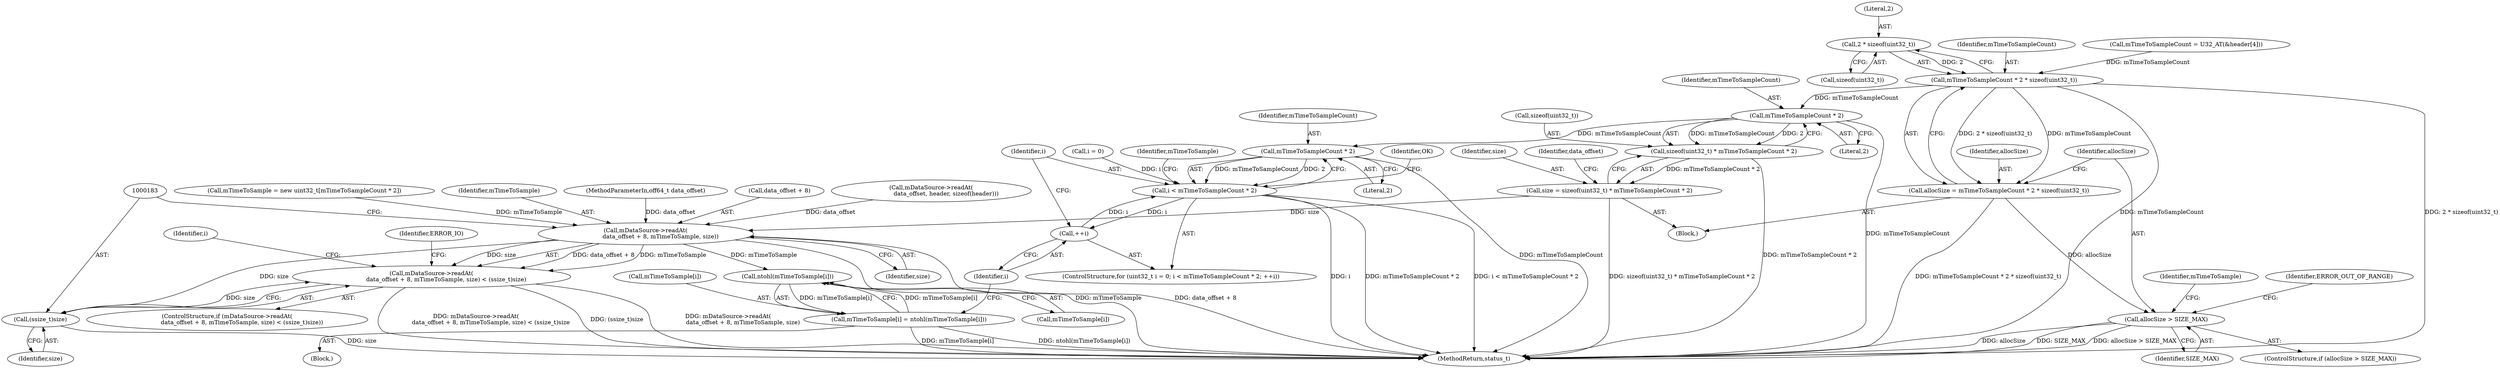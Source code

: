 digraph "1_Android_cf1581c66c2ad8c5b1aaca2e43e350cf5974f46d_1@API" {
"1000150" [label="(Call,2 * sizeof(uint32_t))"];
"1000148" [label="(Call,mTimeToSampleCount * 2 * sizeof(uint32_t))"];
"1000146" [label="(Call,allocSize = mTimeToSampleCount * 2 * sizeof(uint32_t))"];
"1000155" [label="(Call,allocSize > SIZE_MAX)"];
"1000171" [label="(Call,mTimeToSampleCount * 2)"];
"1000168" [label="(Call,sizeof(uint32_t) * mTimeToSampleCount * 2)"];
"1000166" [label="(Call,size = sizeof(uint32_t) * mTimeToSampleCount * 2)"];
"1000176" [label="(Call,mDataSource->readAt(\n                data_offset + 8, mTimeToSample, size))"];
"1000175" [label="(Call,mDataSource->readAt(\n                data_offset + 8, mTimeToSample, size) < (ssize_t)size)"];
"1000182" [label="(Call,(ssize_t)size)"];
"1000205" [label="(Call,ntohl(mTimeToSample[i]))"];
"1000201" [label="(Call,mTimeToSample[i] = ntohl(mTimeToSample[i]))"];
"1000195" [label="(Call,mTimeToSampleCount * 2)"];
"1000193" [label="(Call,i < mTimeToSampleCount * 2)"];
"1000198" [label="(Call,++i)"];
"1000150" [label="(Call,2 * sizeof(uint32_t))"];
"1000171" [label="(Call,mTimeToSampleCount * 2)"];
"1000149" [label="(Identifier,mTimeToSampleCount)"];
"1000176" [label="(Call,mDataSource->readAt(\n                data_offset + 8, mTimeToSample, size))"];
"1000151" [label="(Literal,2)"];
"1000211" [label="(MethodReturn,status_t)"];
"1000147" [label="(Identifier,allocSize)"];
"1000146" [label="(Call,allocSize = mTimeToSampleCount * 2 * sizeof(uint32_t))"];
"1000160" [label="(Identifier,ERROR_OUT_OF_RANGE)"];
"1000162" [label="(Identifier,mTimeToSample)"];
"1000167" [label="(Identifier,size)"];
"1000201" [label="(Call,mTimeToSample[i] = ntohl(mTimeToSample[i]))"];
"1000202" [label="(Call,mTimeToSample[i])"];
"1000193" [label="(Call,i < mTimeToSampleCount * 2)"];
"1000156" [label="(Identifier,allocSize)"];
"1000198" [label="(Call,++i)"];
"1000184" [label="(Identifier,size)"];
"1000197" [label="(Literal,2)"];
"1000152" [label="(Call,sizeof(uint32_t))"];
"1000180" [label="(Identifier,mTimeToSample)"];
"1000101" [label="(MethodParameterIn,off64_t data_offset)"];
"1000175" [label="(Call,mDataSource->readAt(\n                data_offset + 8, mTimeToSample, size) < (ssize_t)size)"];
"1000177" [label="(Call,data_offset + 8)"];
"1000118" [label="(Call,mDataSource->readAt(\n                data_offset, header, sizeof(header)))"];
"1000195" [label="(Call,mTimeToSampleCount * 2)"];
"1000178" [label="(Identifier,data_offset)"];
"1000194" [label="(Identifier,i)"];
"1000157" [label="(Identifier,SIZE_MAX)"];
"1000210" [label="(Identifier,OK)"];
"1000182" [label="(Call,(ssize_t)size)"];
"1000181" [label="(Identifier,size)"];
"1000161" [label="(Call,mTimeToSample = new uint32_t[mTimeToSampleCount * 2])"];
"1000190" [label="(Call,i = 0)"];
"1000191" [label="(Identifier,i)"];
"1000166" [label="(Call,size = sizeof(uint32_t) * mTimeToSampleCount * 2)"];
"1000188" [label="(ControlStructure,for (uint32_t i = 0; i < mTimeToSampleCount * 2; ++i))"];
"1000187" [label="(Identifier,ERROR_IO)"];
"1000148" [label="(Call,mTimeToSampleCount * 2 * sizeof(uint32_t))"];
"1000200" [label="(Block,)"];
"1000173" [label="(Literal,2)"];
"1000155" [label="(Call,allocSize > SIZE_MAX)"];
"1000138" [label="(Call,mTimeToSampleCount = U32_AT(&header[4]))"];
"1000199" [label="(Identifier,i)"];
"1000169" [label="(Call,sizeof(uint32_t))"];
"1000154" [label="(ControlStructure,if (allocSize > SIZE_MAX))"];
"1000172" [label="(Identifier,mTimeToSampleCount)"];
"1000206" [label="(Call,mTimeToSample[i])"];
"1000103" [label="(Block,)"];
"1000205" [label="(Call,ntohl(mTimeToSample[i]))"];
"1000203" [label="(Identifier,mTimeToSample)"];
"1000196" [label="(Identifier,mTimeToSampleCount)"];
"1000168" [label="(Call,sizeof(uint32_t) * mTimeToSampleCount * 2)"];
"1000174" [label="(ControlStructure,if (mDataSource->readAt(\n                data_offset + 8, mTimeToSample, size) < (ssize_t)size))"];
"1000150" -> "1000148"  [label="AST: "];
"1000150" -> "1000152"  [label="CFG: "];
"1000151" -> "1000150"  [label="AST: "];
"1000152" -> "1000150"  [label="AST: "];
"1000148" -> "1000150"  [label="CFG: "];
"1000150" -> "1000148"  [label="DDG: 2"];
"1000148" -> "1000146"  [label="AST: "];
"1000149" -> "1000148"  [label="AST: "];
"1000146" -> "1000148"  [label="CFG: "];
"1000148" -> "1000211"  [label="DDG: mTimeToSampleCount"];
"1000148" -> "1000211"  [label="DDG: 2 * sizeof(uint32_t)"];
"1000148" -> "1000146"  [label="DDG: mTimeToSampleCount"];
"1000148" -> "1000146"  [label="DDG: 2 * sizeof(uint32_t)"];
"1000138" -> "1000148"  [label="DDG: mTimeToSampleCount"];
"1000148" -> "1000171"  [label="DDG: mTimeToSampleCount"];
"1000146" -> "1000103"  [label="AST: "];
"1000147" -> "1000146"  [label="AST: "];
"1000156" -> "1000146"  [label="CFG: "];
"1000146" -> "1000211"  [label="DDG: mTimeToSampleCount * 2 * sizeof(uint32_t)"];
"1000146" -> "1000155"  [label="DDG: allocSize"];
"1000155" -> "1000154"  [label="AST: "];
"1000155" -> "1000157"  [label="CFG: "];
"1000156" -> "1000155"  [label="AST: "];
"1000157" -> "1000155"  [label="AST: "];
"1000160" -> "1000155"  [label="CFG: "];
"1000162" -> "1000155"  [label="CFG: "];
"1000155" -> "1000211"  [label="DDG: SIZE_MAX"];
"1000155" -> "1000211"  [label="DDG: allocSize > SIZE_MAX"];
"1000155" -> "1000211"  [label="DDG: allocSize"];
"1000171" -> "1000168"  [label="AST: "];
"1000171" -> "1000173"  [label="CFG: "];
"1000172" -> "1000171"  [label="AST: "];
"1000173" -> "1000171"  [label="AST: "];
"1000168" -> "1000171"  [label="CFG: "];
"1000171" -> "1000211"  [label="DDG: mTimeToSampleCount"];
"1000171" -> "1000168"  [label="DDG: mTimeToSampleCount"];
"1000171" -> "1000168"  [label="DDG: 2"];
"1000171" -> "1000195"  [label="DDG: mTimeToSampleCount"];
"1000168" -> "1000166"  [label="AST: "];
"1000169" -> "1000168"  [label="AST: "];
"1000166" -> "1000168"  [label="CFG: "];
"1000168" -> "1000211"  [label="DDG: mTimeToSampleCount * 2"];
"1000168" -> "1000166"  [label="DDG: mTimeToSampleCount * 2"];
"1000166" -> "1000103"  [label="AST: "];
"1000167" -> "1000166"  [label="AST: "];
"1000178" -> "1000166"  [label="CFG: "];
"1000166" -> "1000211"  [label="DDG: sizeof(uint32_t) * mTimeToSampleCount * 2"];
"1000166" -> "1000176"  [label="DDG: size"];
"1000176" -> "1000175"  [label="AST: "];
"1000176" -> "1000181"  [label="CFG: "];
"1000177" -> "1000176"  [label="AST: "];
"1000180" -> "1000176"  [label="AST: "];
"1000181" -> "1000176"  [label="AST: "];
"1000183" -> "1000176"  [label="CFG: "];
"1000176" -> "1000211"  [label="DDG: mTimeToSample"];
"1000176" -> "1000211"  [label="DDG: data_offset + 8"];
"1000176" -> "1000175"  [label="DDG: data_offset + 8"];
"1000176" -> "1000175"  [label="DDG: mTimeToSample"];
"1000176" -> "1000175"  [label="DDG: size"];
"1000118" -> "1000176"  [label="DDG: data_offset"];
"1000101" -> "1000176"  [label="DDG: data_offset"];
"1000161" -> "1000176"  [label="DDG: mTimeToSample"];
"1000176" -> "1000182"  [label="DDG: size"];
"1000176" -> "1000205"  [label="DDG: mTimeToSample"];
"1000175" -> "1000174"  [label="AST: "];
"1000175" -> "1000182"  [label="CFG: "];
"1000182" -> "1000175"  [label="AST: "];
"1000187" -> "1000175"  [label="CFG: "];
"1000191" -> "1000175"  [label="CFG: "];
"1000175" -> "1000211"  [label="DDG: (ssize_t)size"];
"1000175" -> "1000211"  [label="DDG: mDataSource->readAt(\n                data_offset + 8, mTimeToSample, size)"];
"1000175" -> "1000211"  [label="DDG: mDataSource->readAt(\n                data_offset + 8, mTimeToSample, size) < (ssize_t)size"];
"1000182" -> "1000175"  [label="DDG: size"];
"1000182" -> "1000184"  [label="CFG: "];
"1000183" -> "1000182"  [label="AST: "];
"1000184" -> "1000182"  [label="AST: "];
"1000182" -> "1000211"  [label="DDG: size"];
"1000205" -> "1000201"  [label="AST: "];
"1000205" -> "1000206"  [label="CFG: "];
"1000206" -> "1000205"  [label="AST: "];
"1000201" -> "1000205"  [label="CFG: "];
"1000205" -> "1000201"  [label="DDG: mTimeToSample[i]"];
"1000201" -> "1000205"  [label="DDG: mTimeToSample[i]"];
"1000201" -> "1000200"  [label="AST: "];
"1000202" -> "1000201"  [label="AST: "];
"1000199" -> "1000201"  [label="CFG: "];
"1000201" -> "1000211"  [label="DDG: ntohl(mTimeToSample[i])"];
"1000201" -> "1000211"  [label="DDG: mTimeToSample[i]"];
"1000195" -> "1000193"  [label="AST: "];
"1000195" -> "1000197"  [label="CFG: "];
"1000196" -> "1000195"  [label="AST: "];
"1000197" -> "1000195"  [label="AST: "];
"1000193" -> "1000195"  [label="CFG: "];
"1000195" -> "1000211"  [label="DDG: mTimeToSampleCount"];
"1000195" -> "1000193"  [label="DDG: mTimeToSampleCount"];
"1000195" -> "1000193"  [label="DDG: 2"];
"1000193" -> "1000188"  [label="AST: "];
"1000194" -> "1000193"  [label="AST: "];
"1000203" -> "1000193"  [label="CFG: "];
"1000210" -> "1000193"  [label="CFG: "];
"1000193" -> "1000211"  [label="DDG: i"];
"1000193" -> "1000211"  [label="DDG: mTimeToSampleCount * 2"];
"1000193" -> "1000211"  [label="DDG: i < mTimeToSampleCount * 2"];
"1000190" -> "1000193"  [label="DDG: i"];
"1000198" -> "1000193"  [label="DDG: i"];
"1000193" -> "1000198"  [label="DDG: i"];
"1000198" -> "1000188"  [label="AST: "];
"1000198" -> "1000199"  [label="CFG: "];
"1000199" -> "1000198"  [label="AST: "];
"1000194" -> "1000198"  [label="CFG: "];
}

